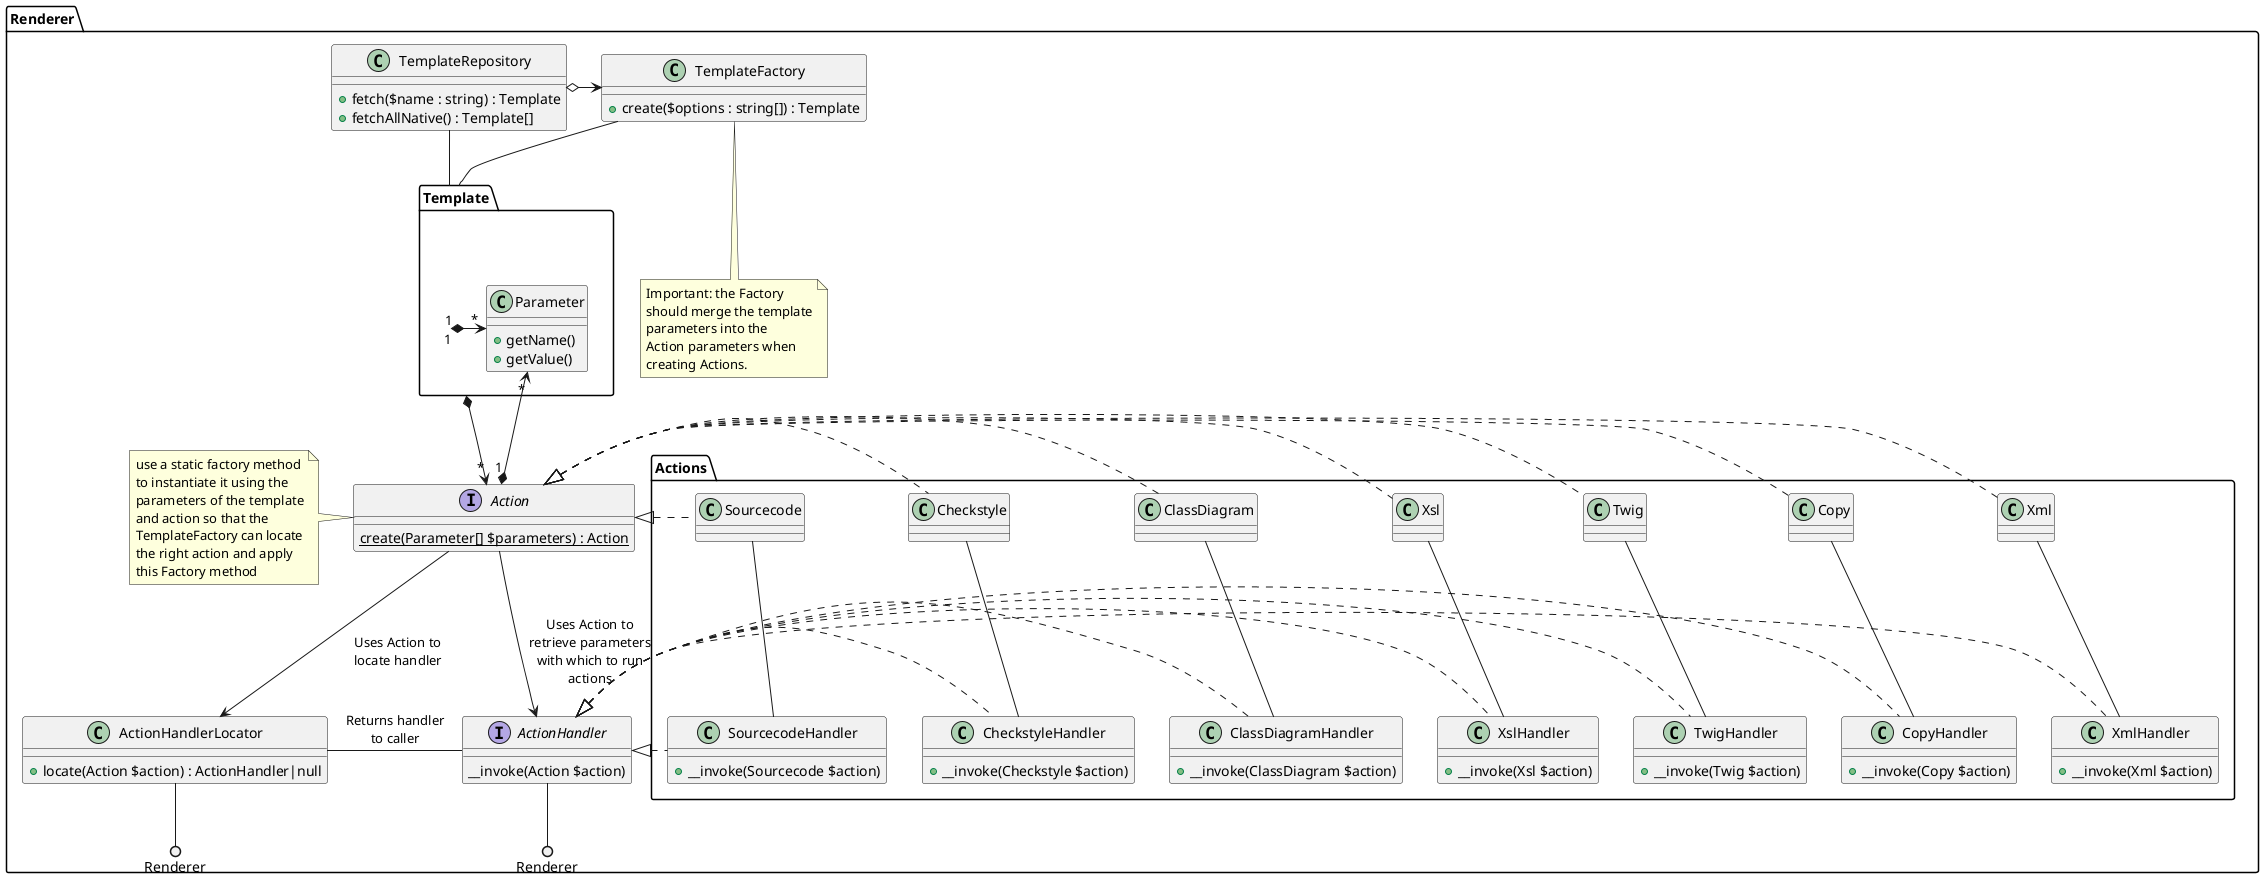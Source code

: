 @startuml

namespace Renderer {
    interface Action {
        {static} create(Parameter[] $parameters) : Action
    }
    note left
        use a static factory method
        to instantiate it using the
        parameters of the template
        and action so that the
        TemplateFactory can locate
        the right action and apply
        this Factory method
    end note
    interface ActionHandler {
        __invoke(Action $action)
    }
    class ActionHandlerLocator {
        + locate(Action $action) : ActionHandler|null
    }
    class Template {
        + getName()
        + getParameters() : Parameter[]
        + getActions() : Action[]
    }
    class TemplateFactory {
        + create($options : string[]) : Template
    }
    note bottom
        Important: the Factory
        should merge the template
        parameters into the
        Action parameters when
        creating Actions.
    end note
    class TemplateRepository {
        + fetch($name : string) : Template
        + fetchAllNative() : Template[]
    }
    namespace Template {
        class Parameter {
            + getName()
            + getValue()
        }
    }
    namespace Actions {
        class Xml
        class XmlHandler {
            + __invoke(Xml $action)
        }
        class Copy
        class CopyHandler {
            + __invoke(Copy $action)
        }
        class Twig
        class TwigHandler {
            + __invoke(Twig $action)
        }
        class Xsl
        class XslHandler {
            + __invoke(Xsl $action)
        }
        class Checkstyle
        class CheckstyleHandler {
            + __invoke(Checkstyle $action)
        }
        class ClassDiagram
        class ClassDiagramHandler {
            + __invoke(ClassDiagram $action)
        }
        class Sourcecode
        class SourcecodeHandler {
            + __invoke(Sourcecode $action)
        }
    }

    .Renderer.Template "1" *--> "*" Action
    .Renderer.Template "1" *-> "*" .Renderer.Template.Parameter
    .Renderer.Template.Parameter "*" <--* "1" Action
    TemplateRepository -- .Renderer.Template
    TemplateFactory -- .Renderer.Template
    TemplateRepository o-> TemplateFactory

    Action --> ActionHandler : Uses Action to\nretrieve parameters\nwith which to run\nactions
    Action --> ActionHandlerLocator : Uses Action to\nlocate handler
    ActionHandlerLocator - ActionHandler : Returns handler\nto caller

    ActionHandler --() Renderer
    ActionHandlerLocator --() Renderer

    Action <|. .Renderer.Actions.Xml
    Action <|. .Renderer.Actions.Copy
    Action <|. .Renderer.Actions.Twig
    Action <|. .Renderer.Actions.Xsl
    Action <|. .Renderer.Actions.ClassDiagram
    Action <|. .Renderer.Actions.Checkstyle
    Action <|. .Renderer.Actions.Sourcecode
    ActionHandler <|. .Renderer.Actions.XmlHandler
    ActionHandler <|. .Renderer.Actions.CopyHandler
    ActionHandler <|. .Renderer.Actions.TwigHandler
    ActionHandler <|. .Renderer.Actions.XslHandler
    ActionHandler <|. .Renderer.Actions.CheckstyleHandler
    ActionHandler <|. .Renderer.Actions.ClassDiagramHandler
    ActionHandler <|. .Renderer.Actions.SourcecodeHandler

    .Renderer.Actions.Xml -- .Renderer.Actions.XmlHandler
    .Renderer.Actions.Copy -- .Renderer.Actions.CopyHandler
    .Renderer.Actions.Twig -- .Renderer.Actions.TwigHandler
    .Renderer.Actions.Xsl -- .Renderer.Actions.XslHandler
    .Renderer.Actions.ClassDiagram -- .Renderer.Actions.ClassDiagramHandler
    .Renderer.Actions.Checkstyle -- .Renderer.Actions.CheckstyleHandler
    .Renderer.Actions.Sourcecode -- .Renderer.Actions.SourcecodeHandler
}
@enduml
